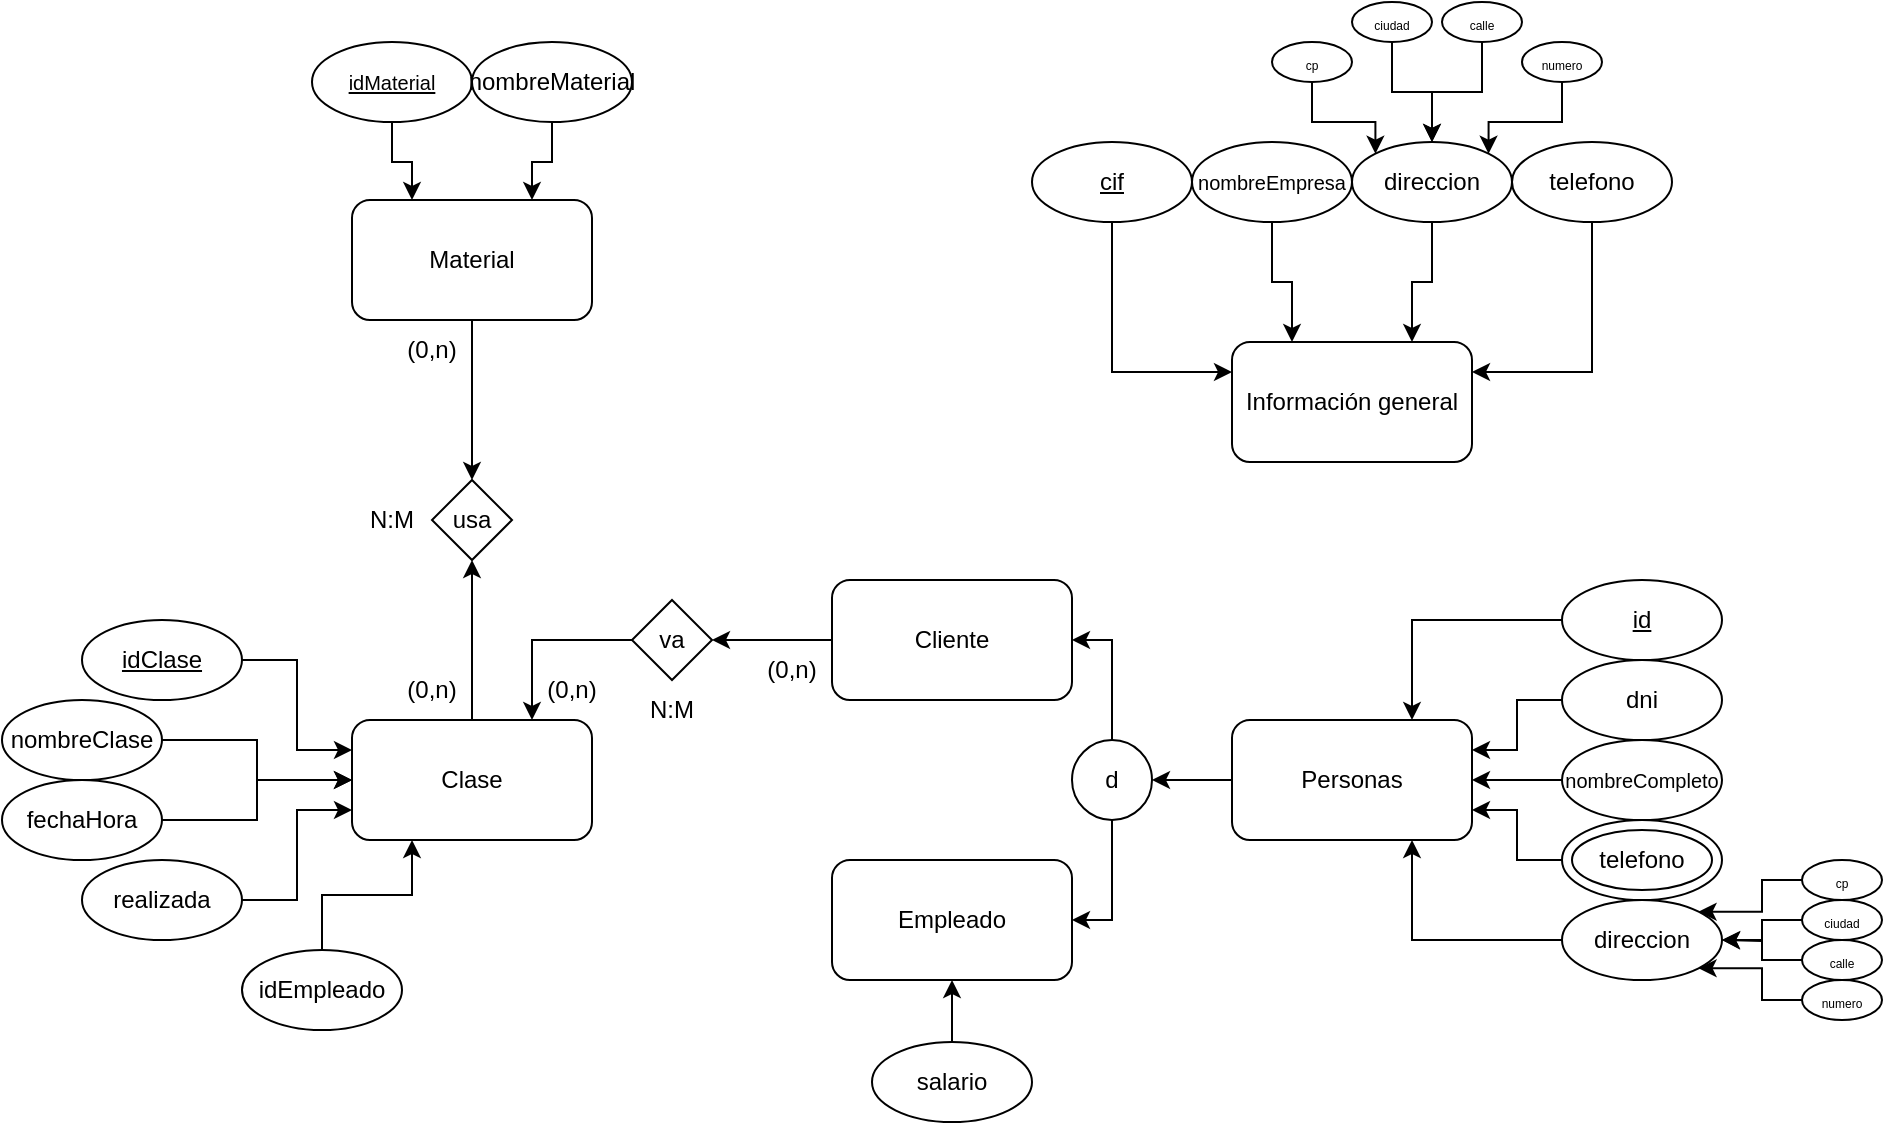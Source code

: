 <mxfile version="24.7.17">
  <diagram name="Página-1" id="99zE-fpGwMQE79Uss6QU">
    <mxGraphModel dx="1050" dy="621" grid="1" gridSize="10" guides="1" tooltips="1" connect="1" arrows="1" fold="1" page="1" pageScale="1" pageWidth="1169" pageHeight="827" math="0" shadow="0">
      <root>
        <mxCell id="0" />
        <mxCell id="1" parent="0" />
        <mxCell id="NxGwlw9UBmdGhxkE0W0p-1" value="Información general" style="rounded=1;whiteSpace=wrap;html=1;" parent="1" vertex="1">
          <mxGeometry x="732" y="330" width="120" height="60" as="geometry" />
        </mxCell>
        <mxCell id="NxGwlw9UBmdGhxkE0W0p-7" style="edgeStyle=orthogonalEdgeStyle;rounded=0;orthogonalLoop=1;jettySize=auto;html=1;exitX=0.5;exitY=1;exitDx=0;exitDy=0;entryX=0;entryY=0.25;entryDx=0;entryDy=0;" parent="1" source="NxGwlw9UBmdGhxkE0W0p-2" target="NxGwlw9UBmdGhxkE0W0p-1" edge="1">
          <mxGeometry relative="1" as="geometry" />
        </mxCell>
        <mxCell id="NxGwlw9UBmdGhxkE0W0p-2" value="&lt;u&gt;cif&lt;/u&gt;" style="ellipse;whiteSpace=wrap;html=1;" parent="1" vertex="1">
          <mxGeometry x="632" y="230" width="80" height="40" as="geometry" />
        </mxCell>
        <mxCell id="NxGwlw9UBmdGhxkE0W0p-8" style="edgeStyle=orthogonalEdgeStyle;rounded=0;orthogonalLoop=1;jettySize=auto;html=1;exitX=0.5;exitY=1;exitDx=0;exitDy=0;entryX=0.25;entryY=0;entryDx=0;entryDy=0;" parent="1" source="NxGwlw9UBmdGhxkE0W0p-3" target="NxGwlw9UBmdGhxkE0W0p-1" edge="1">
          <mxGeometry relative="1" as="geometry" />
        </mxCell>
        <mxCell id="NxGwlw9UBmdGhxkE0W0p-3" value="&lt;font style=&quot;font-size: 10px;&quot;&gt;nombreEmpresa&lt;/font&gt;" style="ellipse;whiteSpace=wrap;html=1;" parent="1" vertex="1">
          <mxGeometry x="712" y="230" width="80" height="40" as="geometry" />
        </mxCell>
        <mxCell id="NxGwlw9UBmdGhxkE0W0p-9" style="edgeStyle=orthogonalEdgeStyle;rounded=0;orthogonalLoop=1;jettySize=auto;html=1;exitX=0.5;exitY=1;exitDx=0;exitDy=0;entryX=0.75;entryY=0;entryDx=0;entryDy=0;" parent="1" source="NxGwlw9UBmdGhxkE0W0p-4" target="NxGwlw9UBmdGhxkE0W0p-1" edge="1">
          <mxGeometry relative="1" as="geometry" />
        </mxCell>
        <mxCell id="NxGwlw9UBmdGhxkE0W0p-4" value="direccion" style="ellipse;whiteSpace=wrap;html=1;" parent="1" vertex="1">
          <mxGeometry x="792" y="230" width="80" height="40" as="geometry" />
        </mxCell>
        <mxCell id="NxGwlw9UBmdGhxkE0W0p-10" style="edgeStyle=orthogonalEdgeStyle;rounded=0;orthogonalLoop=1;jettySize=auto;html=1;exitX=0.5;exitY=1;exitDx=0;exitDy=0;entryX=1;entryY=0.25;entryDx=0;entryDy=0;" parent="1" source="NxGwlw9UBmdGhxkE0W0p-5" target="NxGwlw9UBmdGhxkE0W0p-1" edge="1">
          <mxGeometry relative="1" as="geometry" />
        </mxCell>
        <mxCell id="NxGwlw9UBmdGhxkE0W0p-5" value="telefono" style="ellipse;whiteSpace=wrap;html=1;" parent="1" vertex="1">
          <mxGeometry x="872" y="230" width="80" height="40" as="geometry" />
        </mxCell>
        <mxCell id="NxGwlw9UBmdGhxkE0W0p-64" style="edgeStyle=orthogonalEdgeStyle;rounded=0;orthogonalLoop=1;jettySize=auto;html=1;exitX=0;exitY=0.5;exitDx=0;exitDy=0;entryX=1;entryY=0.5;entryDx=0;entryDy=0;" parent="1" source="NxGwlw9UBmdGhxkE0W0p-13" target="NxGwlw9UBmdGhxkE0W0p-50" edge="1">
          <mxGeometry relative="1" as="geometry" />
        </mxCell>
        <mxCell id="NxGwlw9UBmdGhxkE0W0p-13" value="Personas" style="rounded=1;whiteSpace=wrap;html=1;" parent="1" vertex="1">
          <mxGeometry x="732" y="519" width="120" height="60" as="geometry" />
        </mxCell>
        <mxCell id="NxGwlw9UBmdGhxkE0W0p-26" style="edgeStyle=orthogonalEdgeStyle;rounded=0;orthogonalLoop=1;jettySize=auto;html=1;exitX=0.5;exitY=1;exitDx=0;exitDy=0;entryX=0;entryY=0;entryDx=0;entryDy=0;" parent="1" source="NxGwlw9UBmdGhxkE0W0p-15" target="NxGwlw9UBmdGhxkE0W0p-4" edge="1">
          <mxGeometry relative="1" as="geometry" />
        </mxCell>
        <mxCell id="NxGwlw9UBmdGhxkE0W0p-15" value="&lt;font style=&quot;font-size: 6px;&quot;&gt;cp&lt;/font&gt;" style="ellipse;whiteSpace=wrap;html=1;" parent="1" vertex="1">
          <mxGeometry x="752" y="180" width="40" height="20" as="geometry" />
        </mxCell>
        <mxCell id="NxGwlw9UBmdGhxkE0W0p-22" style="edgeStyle=orthogonalEdgeStyle;rounded=0;orthogonalLoop=1;jettySize=auto;html=1;exitX=0.5;exitY=1;exitDx=0;exitDy=0;entryX=0.5;entryY=0;entryDx=0;entryDy=0;" parent="1" source="NxGwlw9UBmdGhxkE0W0p-16" target="NxGwlw9UBmdGhxkE0W0p-4" edge="1">
          <mxGeometry relative="1" as="geometry" />
        </mxCell>
        <mxCell id="NxGwlw9UBmdGhxkE0W0p-16" value="&lt;font style=&quot;font-size: 6px;&quot;&gt;ciudad&lt;/font&gt;" style="ellipse;whiteSpace=wrap;html=1;" parent="1" vertex="1">
          <mxGeometry x="792" y="160" width="40" height="20" as="geometry" />
        </mxCell>
        <mxCell id="NxGwlw9UBmdGhxkE0W0p-25" style="edgeStyle=orthogonalEdgeStyle;rounded=0;orthogonalLoop=1;jettySize=auto;html=1;exitX=0.5;exitY=1;exitDx=0;exitDy=0;entryX=0.5;entryY=0;entryDx=0;entryDy=0;" parent="1" source="NxGwlw9UBmdGhxkE0W0p-17" target="NxGwlw9UBmdGhxkE0W0p-4" edge="1">
          <mxGeometry relative="1" as="geometry" />
        </mxCell>
        <mxCell id="NxGwlw9UBmdGhxkE0W0p-17" value="&lt;font style=&quot;font-size: 6px;&quot;&gt;calle&lt;/font&gt;" style="ellipse;whiteSpace=wrap;html=1;" parent="1" vertex="1">
          <mxGeometry x="837" y="160" width="40" height="20" as="geometry" />
        </mxCell>
        <mxCell id="NxGwlw9UBmdGhxkE0W0p-23" style="edgeStyle=orthogonalEdgeStyle;rounded=0;orthogonalLoop=1;jettySize=auto;html=1;exitX=0.5;exitY=1;exitDx=0;exitDy=0;entryX=1;entryY=0;entryDx=0;entryDy=0;" parent="1" source="NxGwlw9UBmdGhxkE0W0p-18" target="NxGwlw9UBmdGhxkE0W0p-4" edge="1">
          <mxGeometry relative="1" as="geometry" />
        </mxCell>
        <mxCell id="NxGwlw9UBmdGhxkE0W0p-18" value="&lt;font style=&quot;font-size: 6px;&quot;&gt;numero&lt;/font&gt;" style="ellipse;whiteSpace=wrap;html=1;" parent="1" vertex="1">
          <mxGeometry x="877" y="180" width="40" height="20" as="geometry" />
        </mxCell>
        <mxCell id="7605KGGbJHUWiCEuBsS4-6" style="edgeStyle=orthogonalEdgeStyle;rounded=0;orthogonalLoop=1;jettySize=auto;html=1;exitX=0;exitY=0.5;exitDx=0;exitDy=0;entryX=1;entryY=0.25;entryDx=0;entryDy=0;" parent="1" source="NxGwlw9UBmdGhxkE0W0p-27" target="NxGwlw9UBmdGhxkE0W0p-13" edge="1">
          <mxGeometry relative="1" as="geometry" />
        </mxCell>
        <mxCell id="NxGwlw9UBmdGhxkE0W0p-27" value="dni" style="ellipse;whiteSpace=wrap;html=1;" parent="1" vertex="1">
          <mxGeometry x="897" y="489" width="80" height="40" as="geometry" />
        </mxCell>
        <mxCell id="7605KGGbJHUWiCEuBsS4-5" style="edgeStyle=orthogonalEdgeStyle;rounded=0;orthogonalLoop=1;jettySize=auto;html=1;exitX=0;exitY=0.5;exitDx=0;exitDy=0;entryX=1;entryY=0.5;entryDx=0;entryDy=0;" parent="1" source="NxGwlw9UBmdGhxkE0W0p-28" target="NxGwlw9UBmdGhxkE0W0p-13" edge="1">
          <mxGeometry relative="1" as="geometry" />
        </mxCell>
        <mxCell id="NxGwlw9UBmdGhxkE0W0p-28" value="&lt;font style=&quot;font-size: 10px;&quot;&gt;nombreCompleto&lt;/font&gt;" style="ellipse;whiteSpace=wrap;html=1;" parent="1" vertex="1">
          <mxGeometry x="897" y="529" width="80" height="40" as="geometry" />
        </mxCell>
        <mxCell id="7605KGGbJHUWiCEuBsS4-7" style="edgeStyle=orthogonalEdgeStyle;rounded=0;orthogonalLoop=1;jettySize=auto;html=1;exitX=0;exitY=0.5;exitDx=0;exitDy=0;entryX=1;entryY=0.75;entryDx=0;entryDy=0;" parent="1" source="NxGwlw9UBmdGhxkE0W0p-31" target="NxGwlw9UBmdGhxkE0W0p-13" edge="1">
          <mxGeometry relative="1" as="geometry" />
        </mxCell>
        <mxCell id="NxGwlw9UBmdGhxkE0W0p-31" value="" style="ellipse;whiteSpace=wrap;html=1;" parent="1" vertex="1">
          <mxGeometry x="897" y="569" width="80" height="40" as="geometry" />
        </mxCell>
        <mxCell id="NxGwlw9UBmdGhxkE0W0p-32" value="telefono" style="ellipse;whiteSpace=wrap;html=1;direction=west;" parent="1" vertex="1">
          <mxGeometry x="902" y="574" width="70" height="30" as="geometry" />
        </mxCell>
        <mxCell id="7605KGGbJHUWiCEuBsS4-8" style="edgeStyle=orthogonalEdgeStyle;rounded=0;orthogonalLoop=1;jettySize=auto;html=1;exitX=0;exitY=0.5;exitDx=0;exitDy=0;entryX=0.75;entryY=1;entryDx=0;entryDy=0;" parent="1" source="NxGwlw9UBmdGhxkE0W0p-33" target="NxGwlw9UBmdGhxkE0W0p-13" edge="1">
          <mxGeometry relative="1" as="geometry" />
        </mxCell>
        <mxCell id="NxGwlw9UBmdGhxkE0W0p-33" value="direccion" style="ellipse;whiteSpace=wrap;html=1;" parent="1" vertex="1">
          <mxGeometry x="897" y="609" width="80" height="40" as="geometry" />
        </mxCell>
        <mxCell id="NxGwlw9UBmdGhxkE0W0p-42" style="edgeStyle=orthogonalEdgeStyle;rounded=0;orthogonalLoop=1;jettySize=auto;html=1;exitX=0;exitY=0.5;exitDx=0;exitDy=0;entryX=1;entryY=0;entryDx=0;entryDy=0;" parent="1" source="NxGwlw9UBmdGhxkE0W0p-35" target="NxGwlw9UBmdGhxkE0W0p-33" edge="1">
          <mxGeometry relative="1" as="geometry" />
        </mxCell>
        <mxCell id="NxGwlw9UBmdGhxkE0W0p-35" value="&lt;font style=&quot;font-size: 6px;&quot;&gt;cp&lt;/font&gt;" style="ellipse;whiteSpace=wrap;html=1;" parent="1" vertex="1">
          <mxGeometry x="1017" y="589" width="40" height="20" as="geometry" />
        </mxCell>
        <mxCell id="NxGwlw9UBmdGhxkE0W0p-44" style="edgeStyle=orthogonalEdgeStyle;rounded=0;orthogonalLoop=1;jettySize=auto;html=1;exitX=0;exitY=0.5;exitDx=0;exitDy=0;entryX=1;entryY=0.5;entryDx=0;entryDy=0;" parent="1" source="NxGwlw9UBmdGhxkE0W0p-37" target="NxGwlw9UBmdGhxkE0W0p-33" edge="1">
          <mxGeometry relative="1" as="geometry" />
        </mxCell>
        <mxCell id="NxGwlw9UBmdGhxkE0W0p-37" value="&lt;font style=&quot;font-size: 6px;&quot;&gt;ciudad&lt;/font&gt;" style="ellipse;whiteSpace=wrap;html=1;" parent="1" vertex="1">
          <mxGeometry x="1017" y="609" width="40" height="20" as="geometry" />
        </mxCell>
        <mxCell id="NxGwlw9UBmdGhxkE0W0p-45" style="edgeStyle=orthogonalEdgeStyle;rounded=0;orthogonalLoop=1;jettySize=auto;html=1;exitX=0;exitY=0.5;exitDx=0;exitDy=0;" parent="1" source="NxGwlw9UBmdGhxkE0W0p-39" edge="1">
          <mxGeometry relative="1" as="geometry">
            <mxPoint x="977" y="629" as="targetPoint" />
          </mxGeometry>
        </mxCell>
        <mxCell id="NxGwlw9UBmdGhxkE0W0p-39" value="&lt;font style=&quot;font-size: 6px;&quot;&gt;calle&lt;/font&gt;" style="ellipse;whiteSpace=wrap;html=1;" parent="1" vertex="1">
          <mxGeometry x="1017" y="629" width="40" height="20" as="geometry" />
        </mxCell>
        <mxCell id="NxGwlw9UBmdGhxkE0W0p-43" style="edgeStyle=orthogonalEdgeStyle;rounded=0;orthogonalLoop=1;jettySize=auto;html=1;exitX=0;exitY=0.5;exitDx=0;exitDy=0;entryX=1;entryY=1;entryDx=0;entryDy=0;" parent="1" source="NxGwlw9UBmdGhxkE0W0p-41" target="NxGwlw9UBmdGhxkE0W0p-33" edge="1">
          <mxGeometry relative="1" as="geometry" />
        </mxCell>
        <mxCell id="NxGwlw9UBmdGhxkE0W0p-41" value="&lt;font style=&quot;font-size: 6px;&quot;&gt;numero&lt;/font&gt;" style="ellipse;whiteSpace=wrap;html=1;" parent="1" vertex="1">
          <mxGeometry x="1017" y="649" width="40" height="20" as="geometry" />
        </mxCell>
        <mxCell id="NxGwlw9UBmdGhxkE0W0p-66" style="edgeStyle=orthogonalEdgeStyle;rounded=0;orthogonalLoop=1;jettySize=auto;html=1;exitX=0.5;exitY=0;exitDx=0;exitDy=0;entryX=1;entryY=0.5;entryDx=0;entryDy=0;" parent="1" source="NxGwlw9UBmdGhxkE0W0p-50" target="NxGwlw9UBmdGhxkE0W0p-53" edge="1">
          <mxGeometry relative="1" as="geometry" />
        </mxCell>
        <mxCell id="NxGwlw9UBmdGhxkE0W0p-67" style="edgeStyle=orthogonalEdgeStyle;rounded=0;orthogonalLoop=1;jettySize=auto;html=1;exitX=0.5;exitY=1;exitDx=0;exitDy=0;entryX=1;entryY=0.5;entryDx=0;entryDy=0;" parent="1" source="NxGwlw9UBmdGhxkE0W0p-50" target="NxGwlw9UBmdGhxkE0W0p-52" edge="1">
          <mxGeometry relative="1" as="geometry" />
        </mxCell>
        <mxCell id="NxGwlw9UBmdGhxkE0W0p-50" value="d" style="ellipse;whiteSpace=wrap;html=1;aspect=fixed;" parent="1" vertex="1">
          <mxGeometry x="652" y="529" width="40" height="40" as="geometry" />
        </mxCell>
        <mxCell id="NxGwlw9UBmdGhxkE0W0p-52" value="Empleado" style="rounded=1;whiteSpace=wrap;html=1;" parent="1" vertex="1">
          <mxGeometry x="532" y="589" width="120" height="60" as="geometry" />
        </mxCell>
        <mxCell id="NxGwlw9UBmdGhxkE0W0p-86" style="edgeStyle=orthogonalEdgeStyle;rounded=0;orthogonalLoop=1;jettySize=auto;html=1;exitX=0;exitY=0.5;exitDx=0;exitDy=0;entryX=1;entryY=0.5;entryDx=0;entryDy=0;" parent="1" source="NxGwlw9UBmdGhxkE0W0p-53" target="NxGwlw9UBmdGhxkE0W0p-85" edge="1">
          <mxGeometry relative="1" as="geometry" />
        </mxCell>
        <mxCell id="NxGwlw9UBmdGhxkE0W0p-53" value="Cliente" style="rounded=1;whiteSpace=wrap;html=1;" parent="1" vertex="1">
          <mxGeometry x="532" y="449" width="120" height="60" as="geometry" />
        </mxCell>
        <mxCell id="NxGwlw9UBmdGhxkE0W0p-83" style="edgeStyle=orthogonalEdgeStyle;rounded=0;orthogonalLoop=1;jettySize=auto;html=1;exitX=0.5;exitY=1;exitDx=0;exitDy=0;entryX=0.5;entryY=0;entryDx=0;entryDy=0;" parent="1" source="NxGwlw9UBmdGhxkE0W0p-70" target="NxGwlw9UBmdGhxkE0W0p-82" edge="1">
          <mxGeometry relative="1" as="geometry" />
        </mxCell>
        <mxCell id="NxGwlw9UBmdGhxkE0W0p-70" value="Material" style="rounded=1;whiteSpace=wrap;html=1;" parent="1" vertex="1">
          <mxGeometry x="292" y="259" width="120" height="60" as="geometry" />
        </mxCell>
        <mxCell id="NxGwlw9UBmdGhxkE0W0p-80" style="edgeStyle=orthogonalEdgeStyle;rounded=0;orthogonalLoop=1;jettySize=auto;html=1;exitX=0.5;exitY=1;exitDx=0;exitDy=0;entryX=0.25;entryY=0;entryDx=0;entryDy=0;" parent="1" source="NxGwlw9UBmdGhxkE0W0p-77" target="NxGwlw9UBmdGhxkE0W0p-70" edge="1">
          <mxGeometry relative="1" as="geometry" />
        </mxCell>
        <mxCell id="NxGwlw9UBmdGhxkE0W0p-77" value="&lt;u&gt;&lt;font style=&quot;font-size: 10px;&quot;&gt;idMaterial&lt;/font&gt;&lt;/u&gt;" style="ellipse;whiteSpace=wrap;html=1;" parent="1" vertex="1">
          <mxGeometry x="272" y="180" width="80" height="40" as="geometry" />
        </mxCell>
        <mxCell id="NxGwlw9UBmdGhxkE0W0p-84" style="edgeStyle=orthogonalEdgeStyle;rounded=0;orthogonalLoop=1;jettySize=auto;html=1;exitX=0.5;exitY=0;exitDx=0;exitDy=0;entryX=0.5;entryY=1;entryDx=0;entryDy=0;" parent="1" source="NxGwlw9UBmdGhxkE0W0p-81" target="NxGwlw9UBmdGhxkE0W0p-82" edge="1">
          <mxGeometry relative="1" as="geometry" />
        </mxCell>
        <mxCell id="NxGwlw9UBmdGhxkE0W0p-81" value="Clase" style="rounded=1;whiteSpace=wrap;html=1;" parent="1" vertex="1">
          <mxGeometry x="292" y="519" width="120" height="60" as="geometry" />
        </mxCell>
        <mxCell id="NxGwlw9UBmdGhxkE0W0p-82" value="usa" style="rhombus;whiteSpace=wrap;html=1;" parent="1" vertex="1">
          <mxGeometry x="332" y="399" width="40" height="40" as="geometry" />
        </mxCell>
        <mxCell id="NxGwlw9UBmdGhxkE0W0p-87" style="edgeStyle=orthogonalEdgeStyle;rounded=0;orthogonalLoop=1;jettySize=auto;html=1;exitX=0;exitY=0.5;exitDx=0;exitDy=0;entryX=0.75;entryY=0;entryDx=0;entryDy=0;" parent="1" source="NxGwlw9UBmdGhxkE0W0p-85" target="NxGwlw9UBmdGhxkE0W0p-81" edge="1">
          <mxGeometry relative="1" as="geometry" />
        </mxCell>
        <mxCell id="NxGwlw9UBmdGhxkE0W0p-85" value="va" style="rhombus;whiteSpace=wrap;html=1;" parent="1" vertex="1">
          <mxGeometry x="432" y="459" width="40" height="40" as="geometry" />
        </mxCell>
        <mxCell id="xYislynmfCo3uwSs3nwc-1" style="edgeStyle=orthogonalEdgeStyle;rounded=0;orthogonalLoop=1;jettySize=auto;html=1;exitX=0.5;exitY=0;exitDx=0;exitDy=0;entryX=0.25;entryY=1;entryDx=0;entryDy=0;" parent="1" source="NxGwlw9UBmdGhxkE0W0p-93" target="NxGwlw9UBmdGhxkE0W0p-81" edge="1">
          <mxGeometry relative="1" as="geometry" />
        </mxCell>
        <mxCell id="NxGwlw9UBmdGhxkE0W0p-93" value="idEmpleado" style="ellipse;whiteSpace=wrap;html=1;" parent="1" vertex="1">
          <mxGeometry x="237" y="634" width="80" height="40" as="geometry" />
        </mxCell>
        <mxCell id="NxGwlw9UBmdGhxkE0W0p-98" value="N:M" style="text;html=1;align=center;verticalAlign=middle;whiteSpace=wrap;rounded=0;" parent="1" vertex="1">
          <mxGeometry x="422" y="499" width="60" height="30" as="geometry" />
        </mxCell>
        <mxCell id="NxGwlw9UBmdGhxkE0W0p-99" value="(0,n)" style="text;html=1;align=center;verticalAlign=middle;whiteSpace=wrap;rounded=0;" parent="1" vertex="1">
          <mxGeometry x="482" y="479" width="60" height="30" as="geometry" />
        </mxCell>
        <mxCell id="NxGwlw9UBmdGhxkE0W0p-100" value="(0,n)" style="text;html=1;align=center;verticalAlign=middle;whiteSpace=wrap;rounded=0;" parent="1" vertex="1">
          <mxGeometry x="372" y="489" width="60" height="30" as="geometry" />
        </mxCell>
        <mxCell id="NxGwlw9UBmdGhxkE0W0p-101" value="N:M" style="text;html=1;align=center;verticalAlign=middle;whiteSpace=wrap;rounded=0;" parent="1" vertex="1">
          <mxGeometry x="282" y="404" width="60" height="30" as="geometry" />
        </mxCell>
        <mxCell id="NxGwlw9UBmdGhxkE0W0p-102" value="(0,n)" style="text;html=1;align=center;verticalAlign=middle;whiteSpace=wrap;rounded=0;" parent="1" vertex="1">
          <mxGeometry x="302" y="319" width="60" height="30" as="geometry" />
        </mxCell>
        <mxCell id="NxGwlw9UBmdGhxkE0W0p-103" value="(0,n)" style="text;html=1;align=center;verticalAlign=middle;whiteSpace=wrap;rounded=0;" parent="1" vertex="1">
          <mxGeometry x="302" y="489" width="60" height="30" as="geometry" />
        </mxCell>
        <mxCell id="NxGwlw9UBmdGhxkE0W0p-108" style="edgeStyle=orthogonalEdgeStyle;rounded=0;orthogonalLoop=1;jettySize=auto;html=1;exitX=1;exitY=0.5;exitDx=0;exitDy=0;entryX=0;entryY=0.25;entryDx=0;entryDy=0;" parent="1" source="NxGwlw9UBmdGhxkE0W0p-104" target="NxGwlw9UBmdGhxkE0W0p-81" edge="1">
          <mxGeometry relative="1" as="geometry" />
        </mxCell>
        <mxCell id="NxGwlw9UBmdGhxkE0W0p-104" value="&lt;u&gt;idClase&lt;/u&gt;" style="ellipse;whiteSpace=wrap;html=1;" parent="1" vertex="1">
          <mxGeometry x="157" y="469" width="80" height="40" as="geometry" />
        </mxCell>
        <mxCell id="NxGwlw9UBmdGhxkE0W0p-110" style="edgeStyle=orthogonalEdgeStyle;rounded=0;orthogonalLoop=1;jettySize=auto;html=1;exitX=1;exitY=0.5;exitDx=0;exitDy=0;entryX=0;entryY=0.5;entryDx=0;entryDy=0;" parent="1" source="NxGwlw9UBmdGhxkE0W0p-105" target="NxGwlw9UBmdGhxkE0W0p-81" edge="1">
          <mxGeometry relative="1" as="geometry" />
        </mxCell>
        <mxCell id="NxGwlw9UBmdGhxkE0W0p-105" value="nombreClase" style="ellipse;whiteSpace=wrap;html=1;" parent="1" vertex="1">
          <mxGeometry x="117" y="509" width="80" height="40" as="geometry" />
        </mxCell>
        <mxCell id="NxGwlw9UBmdGhxkE0W0p-112" style="edgeStyle=orthogonalEdgeStyle;rounded=0;orthogonalLoop=1;jettySize=auto;html=1;exitX=1;exitY=0.5;exitDx=0;exitDy=0;entryX=0;entryY=0.5;entryDx=0;entryDy=0;" parent="1" source="NxGwlw9UBmdGhxkE0W0p-106" target="NxGwlw9UBmdGhxkE0W0p-81" edge="1">
          <mxGeometry relative="1" as="geometry" />
        </mxCell>
        <mxCell id="NxGwlw9UBmdGhxkE0W0p-106" value="fechaHora" style="ellipse;whiteSpace=wrap;html=1;" parent="1" vertex="1">
          <mxGeometry x="117" y="549" width="80" height="40" as="geometry" />
        </mxCell>
        <mxCell id="NxGwlw9UBmdGhxkE0W0p-109" style="edgeStyle=orthogonalEdgeStyle;rounded=0;orthogonalLoop=1;jettySize=auto;html=1;exitX=1;exitY=0.5;exitDx=0;exitDy=0;entryX=0;entryY=0.75;entryDx=0;entryDy=0;" parent="1" source="NxGwlw9UBmdGhxkE0W0p-107" target="NxGwlw9UBmdGhxkE0W0p-81" edge="1">
          <mxGeometry relative="1" as="geometry" />
        </mxCell>
        <mxCell id="NxGwlw9UBmdGhxkE0W0p-107" value="realizada" style="ellipse;whiteSpace=wrap;html=1;" parent="1" vertex="1">
          <mxGeometry x="157" y="589" width="80" height="40" as="geometry" />
        </mxCell>
        <mxCell id="7605KGGbJHUWiCEuBsS4-3" style="edgeStyle=orthogonalEdgeStyle;rounded=0;orthogonalLoop=1;jettySize=auto;html=1;exitX=0.5;exitY=1;exitDx=0;exitDy=0;entryX=0.75;entryY=0;entryDx=0;entryDy=0;" parent="1" source="7605KGGbJHUWiCEuBsS4-1" target="NxGwlw9UBmdGhxkE0W0p-70" edge="1">
          <mxGeometry relative="1" as="geometry" />
        </mxCell>
        <mxCell id="7605KGGbJHUWiCEuBsS4-1" value="nombreMaterial" style="ellipse;whiteSpace=wrap;html=1;" parent="1" vertex="1">
          <mxGeometry x="352" y="180" width="80" height="40" as="geometry" />
        </mxCell>
        <mxCell id="7605KGGbJHUWiCEuBsS4-9" style="edgeStyle=orthogonalEdgeStyle;rounded=0;orthogonalLoop=1;jettySize=auto;html=1;exitX=0;exitY=0.5;exitDx=0;exitDy=0;entryX=0.75;entryY=0;entryDx=0;entryDy=0;" parent="1" source="7605KGGbJHUWiCEuBsS4-4" target="NxGwlw9UBmdGhxkE0W0p-13" edge="1">
          <mxGeometry relative="1" as="geometry" />
        </mxCell>
        <mxCell id="7605KGGbJHUWiCEuBsS4-4" value="&lt;u&gt;id&lt;/u&gt;" style="ellipse;whiteSpace=wrap;html=1;" parent="1" vertex="1">
          <mxGeometry x="897" y="449" width="80" height="40" as="geometry" />
        </mxCell>
        <mxCell id="7605KGGbJHUWiCEuBsS4-11" style="edgeStyle=orthogonalEdgeStyle;rounded=0;orthogonalLoop=1;jettySize=auto;html=1;exitX=0.5;exitY=0;exitDx=0;exitDy=0;entryX=0.5;entryY=1;entryDx=0;entryDy=0;" parent="1" source="7605KGGbJHUWiCEuBsS4-10" target="NxGwlw9UBmdGhxkE0W0p-52" edge="1">
          <mxGeometry relative="1" as="geometry" />
        </mxCell>
        <mxCell id="7605KGGbJHUWiCEuBsS4-10" value="salario" style="ellipse;whiteSpace=wrap;html=1;" parent="1" vertex="1">
          <mxGeometry x="552" y="680" width="80" height="40" as="geometry" />
        </mxCell>
      </root>
    </mxGraphModel>
  </diagram>
</mxfile>
